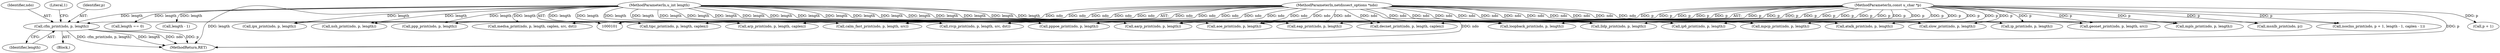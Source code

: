 digraph "0_tcpdump_1dcd10aceabbc03bf571ea32b892c522cbe923de_1@pointer" {
"1000262" [label="(Call,cfm_print(ndo, p, length))"];
"1000102" [label="(MethodParameterIn,netdissect_options *ndo)"];
"1000104" [label="(MethodParameterIn,const u_char *p)"];
"1000105" [label="(MethodParameterIn,u_int length)"];
"1000129" [label="(Call,arp_print(ndo, p, length, caplen))"];
"1000265" [label="(Identifier,length)"];
"1000240" [label="(Call,ppp_print(ndo, p, length))"];
"1000276" [label="(Call,nsh_print(ndo, p, length))"];
"1000254" [label="(Call,slow_print(ndo, p, length))"];
"1000198" [label="(Call,length - 1)"];
"1000263" [label="(Identifier,ndo)"];
"1000306" [label="(Call,msnlb_print(ndo, p))"];
"1000160" [label="(Call,aarp_print(ndo, p, length))"];
"1000262" [label="(Call,cfm_print(ndo, p, length))"];
"1000217" [label="(Call,eap_print(ndo, p, length))"];
"1000224" [label="(Call,rrcp_print(ndo, p, length, src, dst))"];
"1000104" [label="(MethodParameterIn,const u_char *p)"];
"1000153" [label="(Call,atalk_print(ndo, p, length))"];
"1000195" [label="(Call,p + 1)"];
"1000193" [label="(Call,isoclns_print(ndo, p + 1, length - 1, caplen - 1))"];
"1000121" [label="(Call,ip6_print(ndo, p, length))"];
"1000269" [label="(Call,lldp_print(ndo, p, length))"];
"1000180" [label="(Call,length == 0)"];
"1000137" [label="(Call,decnet_print(ndo, p, length, caplen))"];
"1000267" [label="(Literal,1)"];
"1000321" [label="(Call,calm_fast_print(ndo, p, length, src))"];
"1000112" [label="(Block,)"];
"1000114" [label="(Call,ip_print(ndo, p, length))"];
"1000102" [label="(MethodParameterIn,netdissect_options *ndo)"];
"1000247" [label="(Call,mpcp_print(ndo, p, length))"];
"1000105" [label="(MethodParameterIn,u_int length)"];
"1000171" [label="(Call,ipx_print(ndo, p, length))"];
"1000298" [label="(Call,tipc_print(ndo, p, length, caplen))"];
"1000313" [label="(Call,geonet_print(ndo, p, length, src))"];
"1000264" [label="(Identifier,p)"];
"1000291" [label="(Call,mpls_print(ndo, p, length))"];
"1000353" [label="(MethodReturn,RET)"];
"1000283" [label="(Call,loopback_print(ndo, p, length))"];
"1000329" [label="(Call,aoe_print(ndo, p, length))"];
"1000210" [label="(Call,pppoe_print(ndo, p, length))"];
"1000336" [label="(Call,medsa_print(ndo, p, length, caplen, src, dst))"];
"1000262" -> "1000112"  [label="AST: "];
"1000262" -> "1000265"  [label="CFG: "];
"1000263" -> "1000262"  [label="AST: "];
"1000264" -> "1000262"  [label="AST: "];
"1000265" -> "1000262"  [label="AST: "];
"1000267" -> "1000262"  [label="CFG: "];
"1000262" -> "1000353"  [label="DDG: length"];
"1000262" -> "1000353"  [label="DDG: ndo"];
"1000262" -> "1000353"  [label="DDG: p"];
"1000262" -> "1000353"  [label="DDG: cfm_print(ndo, p, length)"];
"1000102" -> "1000262"  [label="DDG: ndo"];
"1000104" -> "1000262"  [label="DDG: p"];
"1000105" -> "1000262"  [label="DDG: length"];
"1000102" -> "1000101"  [label="AST: "];
"1000102" -> "1000353"  [label="DDG: ndo"];
"1000102" -> "1000114"  [label="DDG: ndo"];
"1000102" -> "1000121"  [label="DDG: ndo"];
"1000102" -> "1000129"  [label="DDG: ndo"];
"1000102" -> "1000137"  [label="DDG: ndo"];
"1000102" -> "1000153"  [label="DDG: ndo"];
"1000102" -> "1000160"  [label="DDG: ndo"];
"1000102" -> "1000171"  [label="DDG: ndo"];
"1000102" -> "1000193"  [label="DDG: ndo"];
"1000102" -> "1000210"  [label="DDG: ndo"];
"1000102" -> "1000217"  [label="DDG: ndo"];
"1000102" -> "1000224"  [label="DDG: ndo"];
"1000102" -> "1000240"  [label="DDG: ndo"];
"1000102" -> "1000247"  [label="DDG: ndo"];
"1000102" -> "1000254"  [label="DDG: ndo"];
"1000102" -> "1000269"  [label="DDG: ndo"];
"1000102" -> "1000276"  [label="DDG: ndo"];
"1000102" -> "1000283"  [label="DDG: ndo"];
"1000102" -> "1000291"  [label="DDG: ndo"];
"1000102" -> "1000298"  [label="DDG: ndo"];
"1000102" -> "1000306"  [label="DDG: ndo"];
"1000102" -> "1000313"  [label="DDG: ndo"];
"1000102" -> "1000321"  [label="DDG: ndo"];
"1000102" -> "1000329"  [label="DDG: ndo"];
"1000102" -> "1000336"  [label="DDG: ndo"];
"1000104" -> "1000101"  [label="AST: "];
"1000104" -> "1000353"  [label="DDG: p"];
"1000104" -> "1000114"  [label="DDG: p"];
"1000104" -> "1000121"  [label="DDG: p"];
"1000104" -> "1000129"  [label="DDG: p"];
"1000104" -> "1000137"  [label="DDG: p"];
"1000104" -> "1000153"  [label="DDG: p"];
"1000104" -> "1000160"  [label="DDG: p"];
"1000104" -> "1000171"  [label="DDG: p"];
"1000104" -> "1000193"  [label="DDG: p"];
"1000104" -> "1000195"  [label="DDG: p"];
"1000104" -> "1000210"  [label="DDG: p"];
"1000104" -> "1000217"  [label="DDG: p"];
"1000104" -> "1000224"  [label="DDG: p"];
"1000104" -> "1000240"  [label="DDG: p"];
"1000104" -> "1000247"  [label="DDG: p"];
"1000104" -> "1000254"  [label="DDG: p"];
"1000104" -> "1000269"  [label="DDG: p"];
"1000104" -> "1000276"  [label="DDG: p"];
"1000104" -> "1000283"  [label="DDG: p"];
"1000104" -> "1000291"  [label="DDG: p"];
"1000104" -> "1000298"  [label="DDG: p"];
"1000104" -> "1000306"  [label="DDG: p"];
"1000104" -> "1000313"  [label="DDG: p"];
"1000104" -> "1000321"  [label="DDG: p"];
"1000104" -> "1000329"  [label="DDG: p"];
"1000104" -> "1000336"  [label="DDG: p"];
"1000105" -> "1000101"  [label="AST: "];
"1000105" -> "1000353"  [label="DDG: length"];
"1000105" -> "1000114"  [label="DDG: length"];
"1000105" -> "1000121"  [label="DDG: length"];
"1000105" -> "1000129"  [label="DDG: length"];
"1000105" -> "1000137"  [label="DDG: length"];
"1000105" -> "1000153"  [label="DDG: length"];
"1000105" -> "1000160"  [label="DDG: length"];
"1000105" -> "1000171"  [label="DDG: length"];
"1000105" -> "1000180"  [label="DDG: length"];
"1000105" -> "1000198"  [label="DDG: length"];
"1000105" -> "1000210"  [label="DDG: length"];
"1000105" -> "1000217"  [label="DDG: length"];
"1000105" -> "1000224"  [label="DDG: length"];
"1000105" -> "1000240"  [label="DDG: length"];
"1000105" -> "1000247"  [label="DDG: length"];
"1000105" -> "1000254"  [label="DDG: length"];
"1000105" -> "1000269"  [label="DDG: length"];
"1000105" -> "1000276"  [label="DDG: length"];
"1000105" -> "1000283"  [label="DDG: length"];
"1000105" -> "1000291"  [label="DDG: length"];
"1000105" -> "1000298"  [label="DDG: length"];
"1000105" -> "1000313"  [label="DDG: length"];
"1000105" -> "1000321"  [label="DDG: length"];
"1000105" -> "1000329"  [label="DDG: length"];
"1000105" -> "1000336"  [label="DDG: length"];
}
